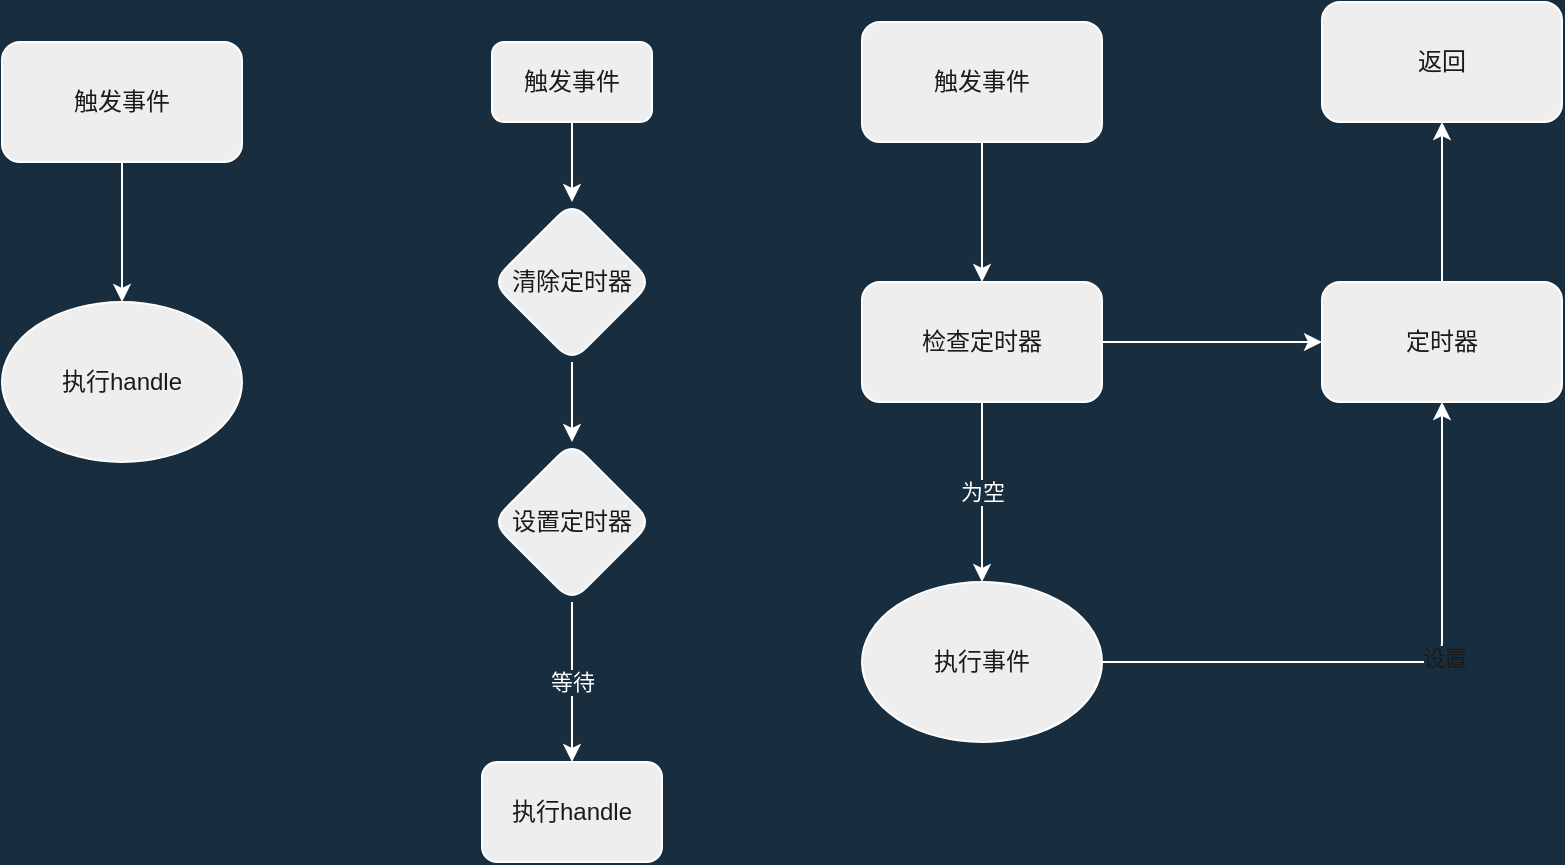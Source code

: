 <mxfile version="13.6.5">
    <diagram id="yFjn7F2g5RcD4cXLc5py" name="第 1 页">
        <mxGraphModel dx="1120" dy="792" grid="1" gridSize="10" guides="1" tooltips="1" connect="1" arrows="1" fold="1" page="1" pageScale="1" pageWidth="827" pageHeight="1169" background="#182E3E" math="0" shadow="0">
            <root>
                <mxCell id="0"/>
                <mxCell id="1" parent="0"/>
                <mxCell id="6" value="" style="edgeStyle=orthogonalEdgeStyle;orthogonalLoop=1;jettySize=auto;html=1;strokeColor=#FFFFFF;fontColor=#FFFFFF;labelBackgroundColor=#182E3E;" edge="1" parent="1" source="2" target="5">
                    <mxGeometry relative="1" as="geometry"/>
                </mxCell>
                <mxCell id="2" value="触发事件" style="whiteSpace=wrap;html=1;fillColor=#EEEEEE;strokeColor=#FFFFFF;fontColor=#1A1A1A;rounded=1;" vertex="1" parent="1">
                    <mxGeometry x="265" y="30" width="80" height="40" as="geometry"/>
                </mxCell>
                <mxCell id="8" value="" style="edgeStyle=orthogonalEdgeStyle;orthogonalLoop=1;jettySize=auto;html=1;strokeColor=#FFFFFF;fontColor=#FFFFFF;labelBackgroundColor=#182E3E;" edge="1" parent="1" source="5" target="7">
                    <mxGeometry relative="1" as="geometry"/>
                </mxCell>
                <mxCell id="5" value="清除定时器" style="rhombus;whiteSpace=wrap;html=1;fillColor=#EEEEEE;strokeColor=#FFFFFF;fontColor=#1A1A1A;rounded=1;" vertex="1" parent="1">
                    <mxGeometry x="265" y="110" width="80" height="80" as="geometry"/>
                </mxCell>
                <mxCell id="10" value="等待" style="edgeStyle=orthogonalEdgeStyle;orthogonalLoop=1;jettySize=auto;html=1;strokeColor=#FFFFFF;fontColor=#FFFFFF;labelBackgroundColor=#182E3E;" edge="1" parent="1" source="7" target="9">
                    <mxGeometry relative="1" as="geometry"/>
                </mxCell>
                <mxCell id="7" value="设置定时器" style="rhombus;whiteSpace=wrap;html=1;fillColor=#EEEEEE;strokeColor=#FFFFFF;fontColor=#1A1A1A;rounded=1;" vertex="1" parent="1">
                    <mxGeometry x="265" y="230" width="80" height="80" as="geometry"/>
                </mxCell>
                <mxCell id="9" value="执行handle" style="whiteSpace=wrap;html=1;fillColor=#EEEEEE;strokeColor=#FFFFFF;fontColor=#1A1A1A;rounded=1;" vertex="1" parent="1">
                    <mxGeometry x="260" y="390" width="90" height="50" as="geometry"/>
                </mxCell>
                <mxCell id="13" value="" style="edgeStyle=orthogonalEdgeStyle;orthogonalLoop=1;jettySize=auto;html=1;strokeColor=#FFFFFF;fontColor=#FFFFFF;labelBackgroundColor=#182E3E;" edge="1" parent="1" source="11" target="12">
                    <mxGeometry relative="1" as="geometry"/>
                </mxCell>
                <mxCell id="11" value="触发事件" style="whiteSpace=wrap;html=1;fillColor=#EEEEEE;strokeColor=#FFFFFF;fontColor=#1A1A1A;rounded=1;" vertex="1" parent="1">
                    <mxGeometry x="20" y="30" width="120" height="60" as="geometry"/>
                </mxCell>
                <mxCell id="12" value="执行handle" style="ellipse;whiteSpace=wrap;html=1;fillColor=#EEEEEE;strokeColor=#FFFFFF;fontColor=#1A1A1A;rounded=1;" vertex="1" parent="1">
                    <mxGeometry x="20" y="160" width="120" height="80" as="geometry"/>
                </mxCell>
                <mxCell id="16" value="" style="edgeStyle=orthogonalEdgeStyle;orthogonalLoop=1;jettySize=auto;html=1;strokeColor=#FFFFFF;fontColor=#FFFFFF;labelBackgroundColor=#182E3E;" edge="1" parent="1" source="14" target="15">
                    <mxGeometry relative="1" as="geometry"/>
                </mxCell>
                <mxCell id="14" value="触发事件" style="whiteSpace=wrap;html=1;fillColor=#EEEEEE;strokeColor=#FFFFFF;fontColor=#1A1A1A;rounded=1;" vertex="1" parent="1">
                    <mxGeometry x="450" y="20" width="120" height="60" as="geometry"/>
                </mxCell>
                <mxCell id="18" value="为空" style="edgeStyle=orthogonalEdgeStyle;orthogonalLoop=1;jettySize=auto;html=1;strokeColor=#FFFFFF;fontColor=#FFFFFF;labelBackgroundColor=#182E3E;" edge="1" parent="1" source="15" target="17">
                    <mxGeometry relative="1" as="geometry"/>
                </mxCell>
                <mxCell id="25" value="" style="edgeStyle=orthogonalEdgeStyle;orthogonalLoop=1;jettySize=auto;html=1;strokeColor=#FFFFFF;fontColor=#FFFFFF;labelBackgroundColor=#182E3E;" edge="1" parent="1" source="15" target="22">
                    <mxGeometry relative="1" as="geometry"/>
                </mxCell>
                <mxCell id="15" value="检查定时器" style="whiteSpace=wrap;html=1;fillColor=#EEEEEE;strokeColor=#FFFFFF;fontColor=#1A1A1A;rounded=1;" vertex="1" parent="1">
                    <mxGeometry x="450" y="150" width="120" height="60" as="geometry"/>
                </mxCell>
                <mxCell id="23" style="edgeStyle=orthogonalEdgeStyle;orthogonalLoop=1;jettySize=auto;html=1;entryX=0.5;entryY=1;entryDx=0;entryDy=0;strokeColor=#FFFFFF;fontColor=#FFFFFF;labelBackgroundColor=#182E3E;" edge="1" parent="1" source="17" target="22">
                    <mxGeometry relative="1" as="geometry"/>
                </mxCell>
                <mxCell id="24" value="设置" style="edgeLabel;html=1;align=center;verticalAlign=middle;resizable=0;points=[];fontColor=#1A1A1A;labelBackgroundColor=#182E3E;rounded=1;" vertex="1" connectable="0" parent="23">
                    <mxGeometry x="0.143" y="1" relative="1" as="geometry">
                        <mxPoint x="2" y="-1" as="offset"/>
                    </mxGeometry>
                </mxCell>
                <mxCell id="17" value="执行事件" style="ellipse;whiteSpace=wrap;html=1;fillColor=#EEEEEE;strokeColor=#FFFFFF;fontColor=#1A1A1A;rounded=1;" vertex="1" parent="1">
                    <mxGeometry x="450" y="300" width="120" height="80" as="geometry"/>
                </mxCell>
                <mxCell id="27" value="" style="edgeStyle=orthogonalEdgeStyle;orthogonalLoop=1;jettySize=auto;html=1;strokeColor=#FFFFFF;fontColor=#FFFFFF;labelBackgroundColor=#182E3E;" edge="1" parent="1" source="22" target="26">
                    <mxGeometry relative="1" as="geometry"/>
                </mxCell>
                <mxCell id="22" value="定时器" style="whiteSpace=wrap;html=1;fillColor=#EEEEEE;strokeColor=#FFFFFF;fontColor=#1A1A1A;rounded=1;" vertex="1" parent="1">
                    <mxGeometry x="680" y="150" width="120" height="60" as="geometry"/>
                </mxCell>
                <mxCell id="26" value="返回" style="whiteSpace=wrap;html=1;fillColor=#EEEEEE;strokeColor=#FFFFFF;fontColor=#1A1A1A;rounded=1;" vertex="1" parent="1">
                    <mxGeometry x="680" y="10" width="120" height="60" as="geometry"/>
                </mxCell>
            </root>
        </mxGraphModel>
    </diagram>
</mxfile>